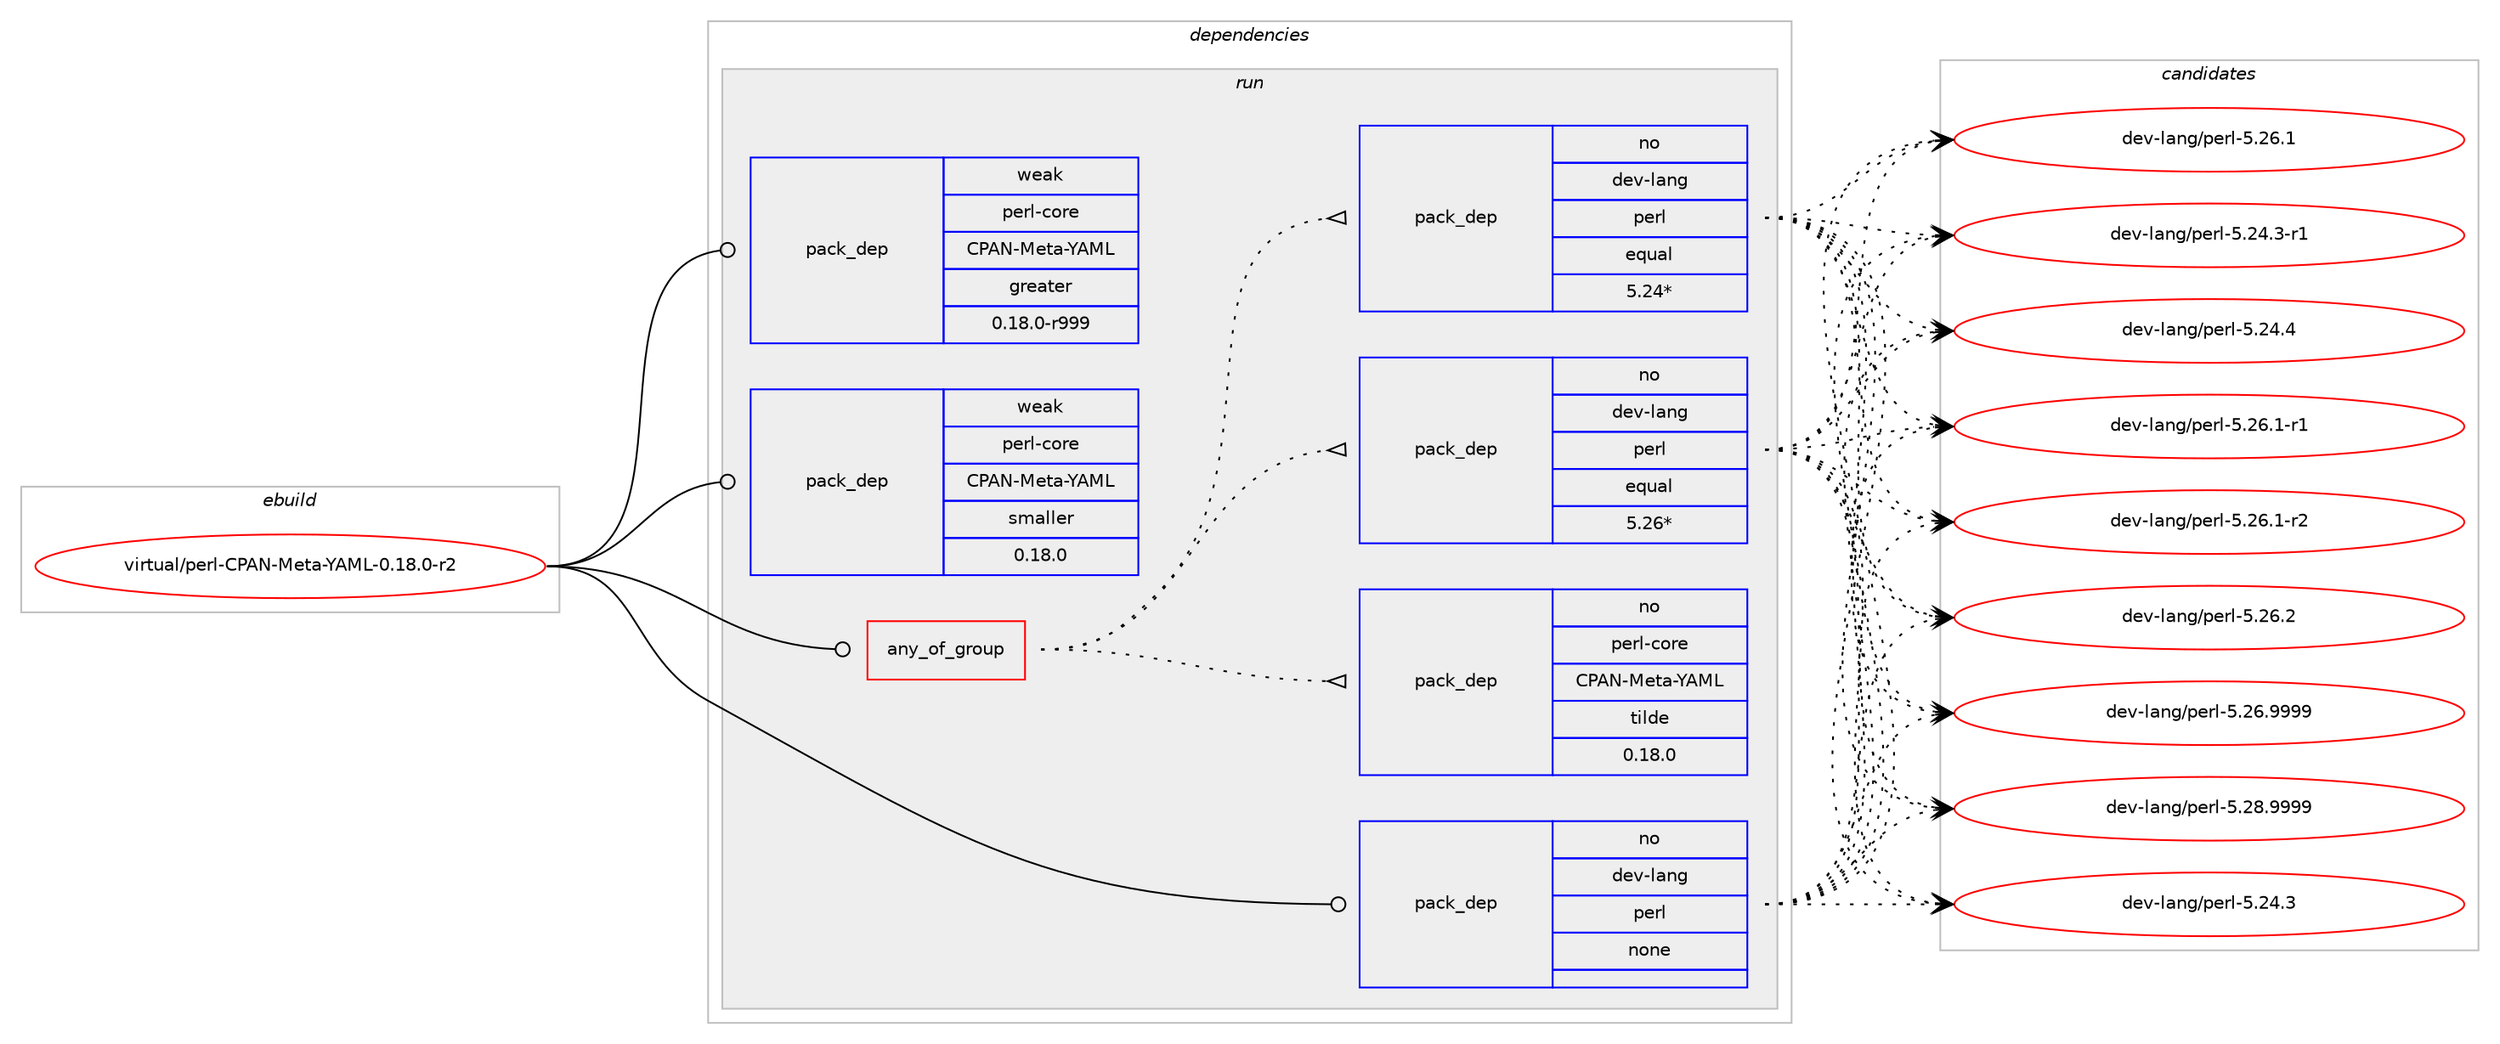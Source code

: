 digraph prolog {

# *************
# Graph options
# *************

newrank=true;
concentrate=true;
compound=true;
graph [rankdir=LR,fontname=Helvetica,fontsize=10,ranksep=1.5];#, ranksep=2.5, nodesep=0.2];
edge  [arrowhead=vee];
node  [fontname=Helvetica,fontsize=10];

# **********
# The ebuild
# **********

subgraph cluster_leftcol {
color=gray;
rank=same;
label=<<i>ebuild</i>>;
id [label="virtual/perl-CPAN-Meta-YAML-0.18.0-r2", color=red, width=4, href="../virtual/perl-CPAN-Meta-YAML-0.18.0-r2.svg"];
}

# ****************
# The dependencies
# ****************

subgraph cluster_midcol {
color=gray;
label=<<i>dependencies</i>>;
subgraph cluster_compile {
fillcolor="#eeeeee";
style=filled;
label=<<i>compile</i>>;
}
subgraph cluster_compileandrun {
fillcolor="#eeeeee";
style=filled;
label=<<i>compile and run</i>>;
}
subgraph cluster_run {
fillcolor="#eeeeee";
style=filled;
label=<<i>run</i>>;
subgraph any10 {
dependency5507 [label=<<TABLE BORDER="0" CELLBORDER="1" CELLSPACING="0" CELLPADDING="4"><TR><TD CELLPADDING="10">any_of_group</TD></TR></TABLE>>, shape=none, color=red];subgraph pack5347 {
dependency5508 [label=<<TABLE BORDER="0" CELLBORDER="1" CELLSPACING="0" CELLPADDING="4" WIDTH="220"><TR><TD ROWSPAN="6" CELLPADDING="30">pack_dep</TD></TR><TR><TD WIDTH="110">no</TD></TR><TR><TD>dev-lang</TD></TR><TR><TD>perl</TD></TR><TR><TD>equal</TD></TR><TR><TD>5.26*</TD></TR></TABLE>>, shape=none, color=blue];
}
dependency5507:e -> dependency5508:w [weight=20,style="dotted",arrowhead="oinv"];
subgraph pack5348 {
dependency5509 [label=<<TABLE BORDER="0" CELLBORDER="1" CELLSPACING="0" CELLPADDING="4" WIDTH="220"><TR><TD ROWSPAN="6" CELLPADDING="30">pack_dep</TD></TR><TR><TD WIDTH="110">no</TD></TR><TR><TD>dev-lang</TD></TR><TR><TD>perl</TD></TR><TR><TD>equal</TD></TR><TR><TD>5.24*</TD></TR></TABLE>>, shape=none, color=blue];
}
dependency5507:e -> dependency5509:w [weight=20,style="dotted",arrowhead="oinv"];
subgraph pack5349 {
dependency5510 [label=<<TABLE BORDER="0" CELLBORDER="1" CELLSPACING="0" CELLPADDING="4" WIDTH="220"><TR><TD ROWSPAN="6" CELLPADDING="30">pack_dep</TD></TR><TR><TD WIDTH="110">no</TD></TR><TR><TD>perl-core</TD></TR><TR><TD>CPAN-Meta-YAML</TD></TR><TR><TD>tilde</TD></TR><TR><TD>0.18.0</TD></TR></TABLE>>, shape=none, color=blue];
}
dependency5507:e -> dependency5510:w [weight=20,style="dotted",arrowhead="oinv"];
}
id:e -> dependency5507:w [weight=20,style="solid",arrowhead="odot"];
subgraph pack5350 {
dependency5511 [label=<<TABLE BORDER="0" CELLBORDER="1" CELLSPACING="0" CELLPADDING="4" WIDTH="220"><TR><TD ROWSPAN="6" CELLPADDING="30">pack_dep</TD></TR><TR><TD WIDTH="110">no</TD></TR><TR><TD>dev-lang</TD></TR><TR><TD>perl</TD></TR><TR><TD>none</TD></TR><TR><TD></TD></TR></TABLE>>, shape=none, color=blue];
}
id:e -> dependency5511:w [weight=20,style="solid",arrowhead="odot"];
subgraph pack5351 {
dependency5512 [label=<<TABLE BORDER="0" CELLBORDER="1" CELLSPACING="0" CELLPADDING="4" WIDTH="220"><TR><TD ROWSPAN="6" CELLPADDING="30">pack_dep</TD></TR><TR><TD WIDTH="110">weak</TD></TR><TR><TD>perl-core</TD></TR><TR><TD>CPAN-Meta-YAML</TD></TR><TR><TD>greater</TD></TR><TR><TD>0.18.0-r999</TD></TR></TABLE>>, shape=none, color=blue];
}
id:e -> dependency5512:w [weight=20,style="solid",arrowhead="odot"];
subgraph pack5352 {
dependency5513 [label=<<TABLE BORDER="0" CELLBORDER="1" CELLSPACING="0" CELLPADDING="4" WIDTH="220"><TR><TD ROWSPAN="6" CELLPADDING="30">pack_dep</TD></TR><TR><TD WIDTH="110">weak</TD></TR><TR><TD>perl-core</TD></TR><TR><TD>CPAN-Meta-YAML</TD></TR><TR><TD>smaller</TD></TR><TR><TD>0.18.0</TD></TR></TABLE>>, shape=none, color=blue];
}
id:e -> dependency5513:w [weight=20,style="solid",arrowhead="odot"];
}
}

# **************
# The candidates
# **************

subgraph cluster_choices {
rank=same;
color=gray;
label=<<i>candidates</i>>;

subgraph choice5347 {
color=black;
nodesep=1;
choice10010111845108971101034711210111410845534650524651 [label="dev-lang/perl-5.24.3", color=red, width=4,href="../dev-lang/perl-5.24.3.svg"];
choice10010111845108971101034711210111410845534650544649 [label="dev-lang/perl-5.26.1", color=red, width=4,href="../dev-lang/perl-5.26.1.svg"];
choice100101118451089711010347112101114108455346505246514511449 [label="dev-lang/perl-5.24.3-r1", color=red, width=4,href="../dev-lang/perl-5.24.3-r1.svg"];
choice10010111845108971101034711210111410845534650524652 [label="dev-lang/perl-5.24.4", color=red, width=4,href="../dev-lang/perl-5.24.4.svg"];
choice100101118451089711010347112101114108455346505446494511449 [label="dev-lang/perl-5.26.1-r1", color=red, width=4,href="../dev-lang/perl-5.26.1-r1.svg"];
choice100101118451089711010347112101114108455346505446494511450 [label="dev-lang/perl-5.26.1-r2", color=red, width=4,href="../dev-lang/perl-5.26.1-r2.svg"];
choice10010111845108971101034711210111410845534650544650 [label="dev-lang/perl-5.26.2", color=red, width=4,href="../dev-lang/perl-5.26.2.svg"];
choice10010111845108971101034711210111410845534650544657575757 [label="dev-lang/perl-5.26.9999", color=red, width=4,href="../dev-lang/perl-5.26.9999.svg"];
choice10010111845108971101034711210111410845534650564657575757 [label="dev-lang/perl-5.28.9999", color=red, width=4,href="../dev-lang/perl-5.28.9999.svg"];
dependency5508:e -> choice10010111845108971101034711210111410845534650524651:w [style=dotted,weight="100"];
dependency5508:e -> choice10010111845108971101034711210111410845534650544649:w [style=dotted,weight="100"];
dependency5508:e -> choice100101118451089711010347112101114108455346505246514511449:w [style=dotted,weight="100"];
dependency5508:e -> choice10010111845108971101034711210111410845534650524652:w [style=dotted,weight="100"];
dependency5508:e -> choice100101118451089711010347112101114108455346505446494511449:w [style=dotted,weight="100"];
dependency5508:e -> choice100101118451089711010347112101114108455346505446494511450:w [style=dotted,weight="100"];
dependency5508:e -> choice10010111845108971101034711210111410845534650544650:w [style=dotted,weight="100"];
dependency5508:e -> choice10010111845108971101034711210111410845534650544657575757:w [style=dotted,weight="100"];
dependency5508:e -> choice10010111845108971101034711210111410845534650564657575757:w [style=dotted,weight="100"];
}
subgraph choice5348 {
color=black;
nodesep=1;
choice10010111845108971101034711210111410845534650524651 [label="dev-lang/perl-5.24.3", color=red, width=4,href="../dev-lang/perl-5.24.3.svg"];
choice10010111845108971101034711210111410845534650544649 [label="dev-lang/perl-5.26.1", color=red, width=4,href="../dev-lang/perl-5.26.1.svg"];
choice100101118451089711010347112101114108455346505246514511449 [label="dev-lang/perl-5.24.3-r1", color=red, width=4,href="../dev-lang/perl-5.24.3-r1.svg"];
choice10010111845108971101034711210111410845534650524652 [label="dev-lang/perl-5.24.4", color=red, width=4,href="../dev-lang/perl-5.24.4.svg"];
choice100101118451089711010347112101114108455346505446494511449 [label="dev-lang/perl-5.26.1-r1", color=red, width=4,href="../dev-lang/perl-5.26.1-r1.svg"];
choice100101118451089711010347112101114108455346505446494511450 [label="dev-lang/perl-5.26.1-r2", color=red, width=4,href="../dev-lang/perl-5.26.1-r2.svg"];
choice10010111845108971101034711210111410845534650544650 [label="dev-lang/perl-5.26.2", color=red, width=4,href="../dev-lang/perl-5.26.2.svg"];
choice10010111845108971101034711210111410845534650544657575757 [label="dev-lang/perl-5.26.9999", color=red, width=4,href="../dev-lang/perl-5.26.9999.svg"];
choice10010111845108971101034711210111410845534650564657575757 [label="dev-lang/perl-5.28.9999", color=red, width=4,href="../dev-lang/perl-5.28.9999.svg"];
dependency5509:e -> choice10010111845108971101034711210111410845534650524651:w [style=dotted,weight="100"];
dependency5509:e -> choice10010111845108971101034711210111410845534650544649:w [style=dotted,weight="100"];
dependency5509:e -> choice100101118451089711010347112101114108455346505246514511449:w [style=dotted,weight="100"];
dependency5509:e -> choice10010111845108971101034711210111410845534650524652:w [style=dotted,weight="100"];
dependency5509:e -> choice100101118451089711010347112101114108455346505446494511449:w [style=dotted,weight="100"];
dependency5509:e -> choice100101118451089711010347112101114108455346505446494511450:w [style=dotted,weight="100"];
dependency5509:e -> choice10010111845108971101034711210111410845534650544650:w [style=dotted,weight="100"];
dependency5509:e -> choice10010111845108971101034711210111410845534650544657575757:w [style=dotted,weight="100"];
dependency5509:e -> choice10010111845108971101034711210111410845534650564657575757:w [style=dotted,weight="100"];
}
subgraph choice5349 {
color=black;
nodesep=1;
}
subgraph choice5350 {
color=black;
nodesep=1;
choice10010111845108971101034711210111410845534650524651 [label="dev-lang/perl-5.24.3", color=red, width=4,href="../dev-lang/perl-5.24.3.svg"];
choice10010111845108971101034711210111410845534650544649 [label="dev-lang/perl-5.26.1", color=red, width=4,href="../dev-lang/perl-5.26.1.svg"];
choice100101118451089711010347112101114108455346505246514511449 [label="dev-lang/perl-5.24.3-r1", color=red, width=4,href="../dev-lang/perl-5.24.3-r1.svg"];
choice10010111845108971101034711210111410845534650524652 [label="dev-lang/perl-5.24.4", color=red, width=4,href="../dev-lang/perl-5.24.4.svg"];
choice100101118451089711010347112101114108455346505446494511449 [label="dev-lang/perl-5.26.1-r1", color=red, width=4,href="../dev-lang/perl-5.26.1-r1.svg"];
choice100101118451089711010347112101114108455346505446494511450 [label="dev-lang/perl-5.26.1-r2", color=red, width=4,href="../dev-lang/perl-5.26.1-r2.svg"];
choice10010111845108971101034711210111410845534650544650 [label="dev-lang/perl-5.26.2", color=red, width=4,href="../dev-lang/perl-5.26.2.svg"];
choice10010111845108971101034711210111410845534650544657575757 [label="dev-lang/perl-5.26.9999", color=red, width=4,href="../dev-lang/perl-5.26.9999.svg"];
choice10010111845108971101034711210111410845534650564657575757 [label="dev-lang/perl-5.28.9999", color=red, width=4,href="../dev-lang/perl-5.28.9999.svg"];
dependency5511:e -> choice10010111845108971101034711210111410845534650524651:w [style=dotted,weight="100"];
dependency5511:e -> choice10010111845108971101034711210111410845534650544649:w [style=dotted,weight="100"];
dependency5511:e -> choice100101118451089711010347112101114108455346505246514511449:w [style=dotted,weight="100"];
dependency5511:e -> choice10010111845108971101034711210111410845534650524652:w [style=dotted,weight="100"];
dependency5511:e -> choice100101118451089711010347112101114108455346505446494511449:w [style=dotted,weight="100"];
dependency5511:e -> choice100101118451089711010347112101114108455346505446494511450:w [style=dotted,weight="100"];
dependency5511:e -> choice10010111845108971101034711210111410845534650544650:w [style=dotted,weight="100"];
dependency5511:e -> choice10010111845108971101034711210111410845534650544657575757:w [style=dotted,weight="100"];
dependency5511:e -> choice10010111845108971101034711210111410845534650564657575757:w [style=dotted,weight="100"];
}
subgraph choice5351 {
color=black;
nodesep=1;
}
subgraph choice5352 {
color=black;
nodesep=1;
}
}

}
